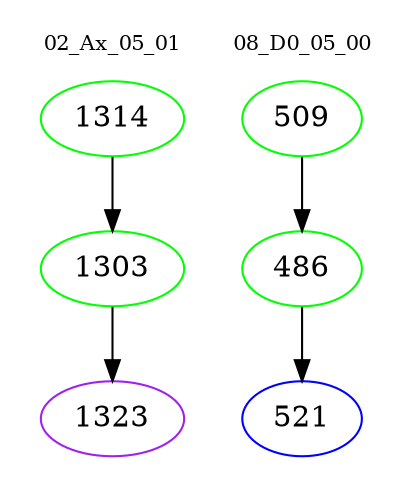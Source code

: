 digraph{
subgraph cluster_0 {
color = white
label = "02_Ax_05_01";
fontsize=10;
T0_1314 [label="1314", color="green"]
T0_1314 -> T0_1303 [color="black"]
T0_1303 [label="1303", color="green"]
T0_1303 -> T0_1323 [color="black"]
T0_1323 [label="1323", color="purple"]
}
subgraph cluster_1 {
color = white
label = "08_D0_05_00";
fontsize=10;
T1_509 [label="509", color="green"]
T1_509 -> T1_486 [color="black"]
T1_486 [label="486", color="green"]
T1_486 -> T1_521 [color="black"]
T1_521 [label="521", color="blue"]
}
}
